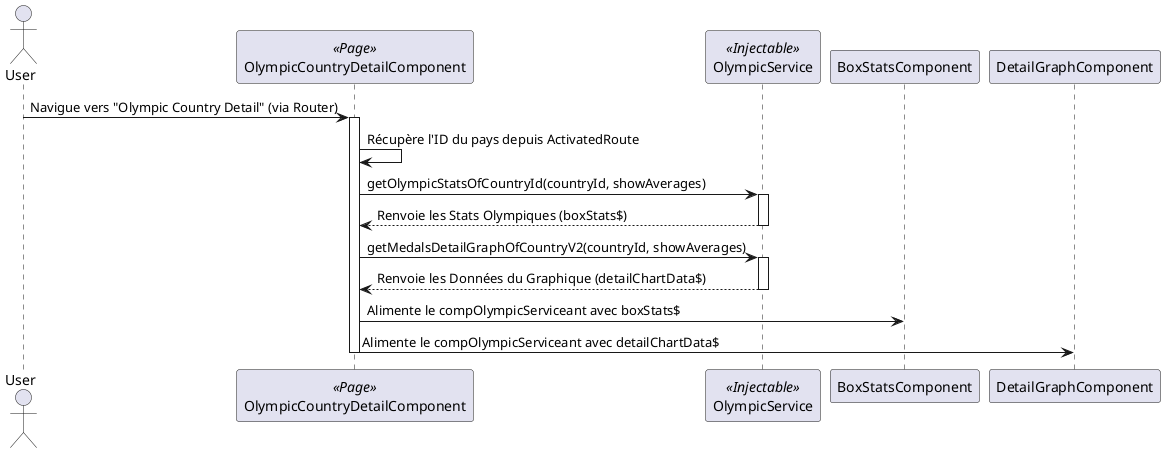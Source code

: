 @startuml
actor User as U
participant OlympicCountryDetailComponent <<Page>>

participant "OlympicService" <<Injectable>>
participant "BoxStatsComponent" as BSC
participant "DetailGraphComponent" as DGC

U -> OlympicCountryDetailComponent: Navigue vers "Olympic Country Detail" (via Router)
activate OlympicCountryDetailComponent
OlympicCountryDetailComponent -> OlympicCountryDetailComponent: Récupère l'ID du pays depuis ActivatedRoute
OlympicCountryDetailComponent -> OlympicService: getOlympicStatsOfCountryId(countryId, showAverages)
activate OlympicService
OlympicService --> OlympicCountryDetailComponent: Renvoie les Stats Olympiques (boxStats$)
deactivate OlympicService

OlympicCountryDetailComponent -> OlympicService: getMedalsDetailGraphOfCountryV2(countryId, showAverages)
activate OlympicService
OlympicService --> OlympicCountryDetailComponent: Renvoie les Données du Graphique (detailChartData$)
deactivate OlympicService

OlympicCountryDetailComponent -> BSC: Alimente le compOlympicServiceant avec boxStats$
OlympicCountryDetailComponent -> DGC: Alimente le compOlympicServiceant avec detailChartData$
deactivate OlympicCountryDetailComponent
@enduml
